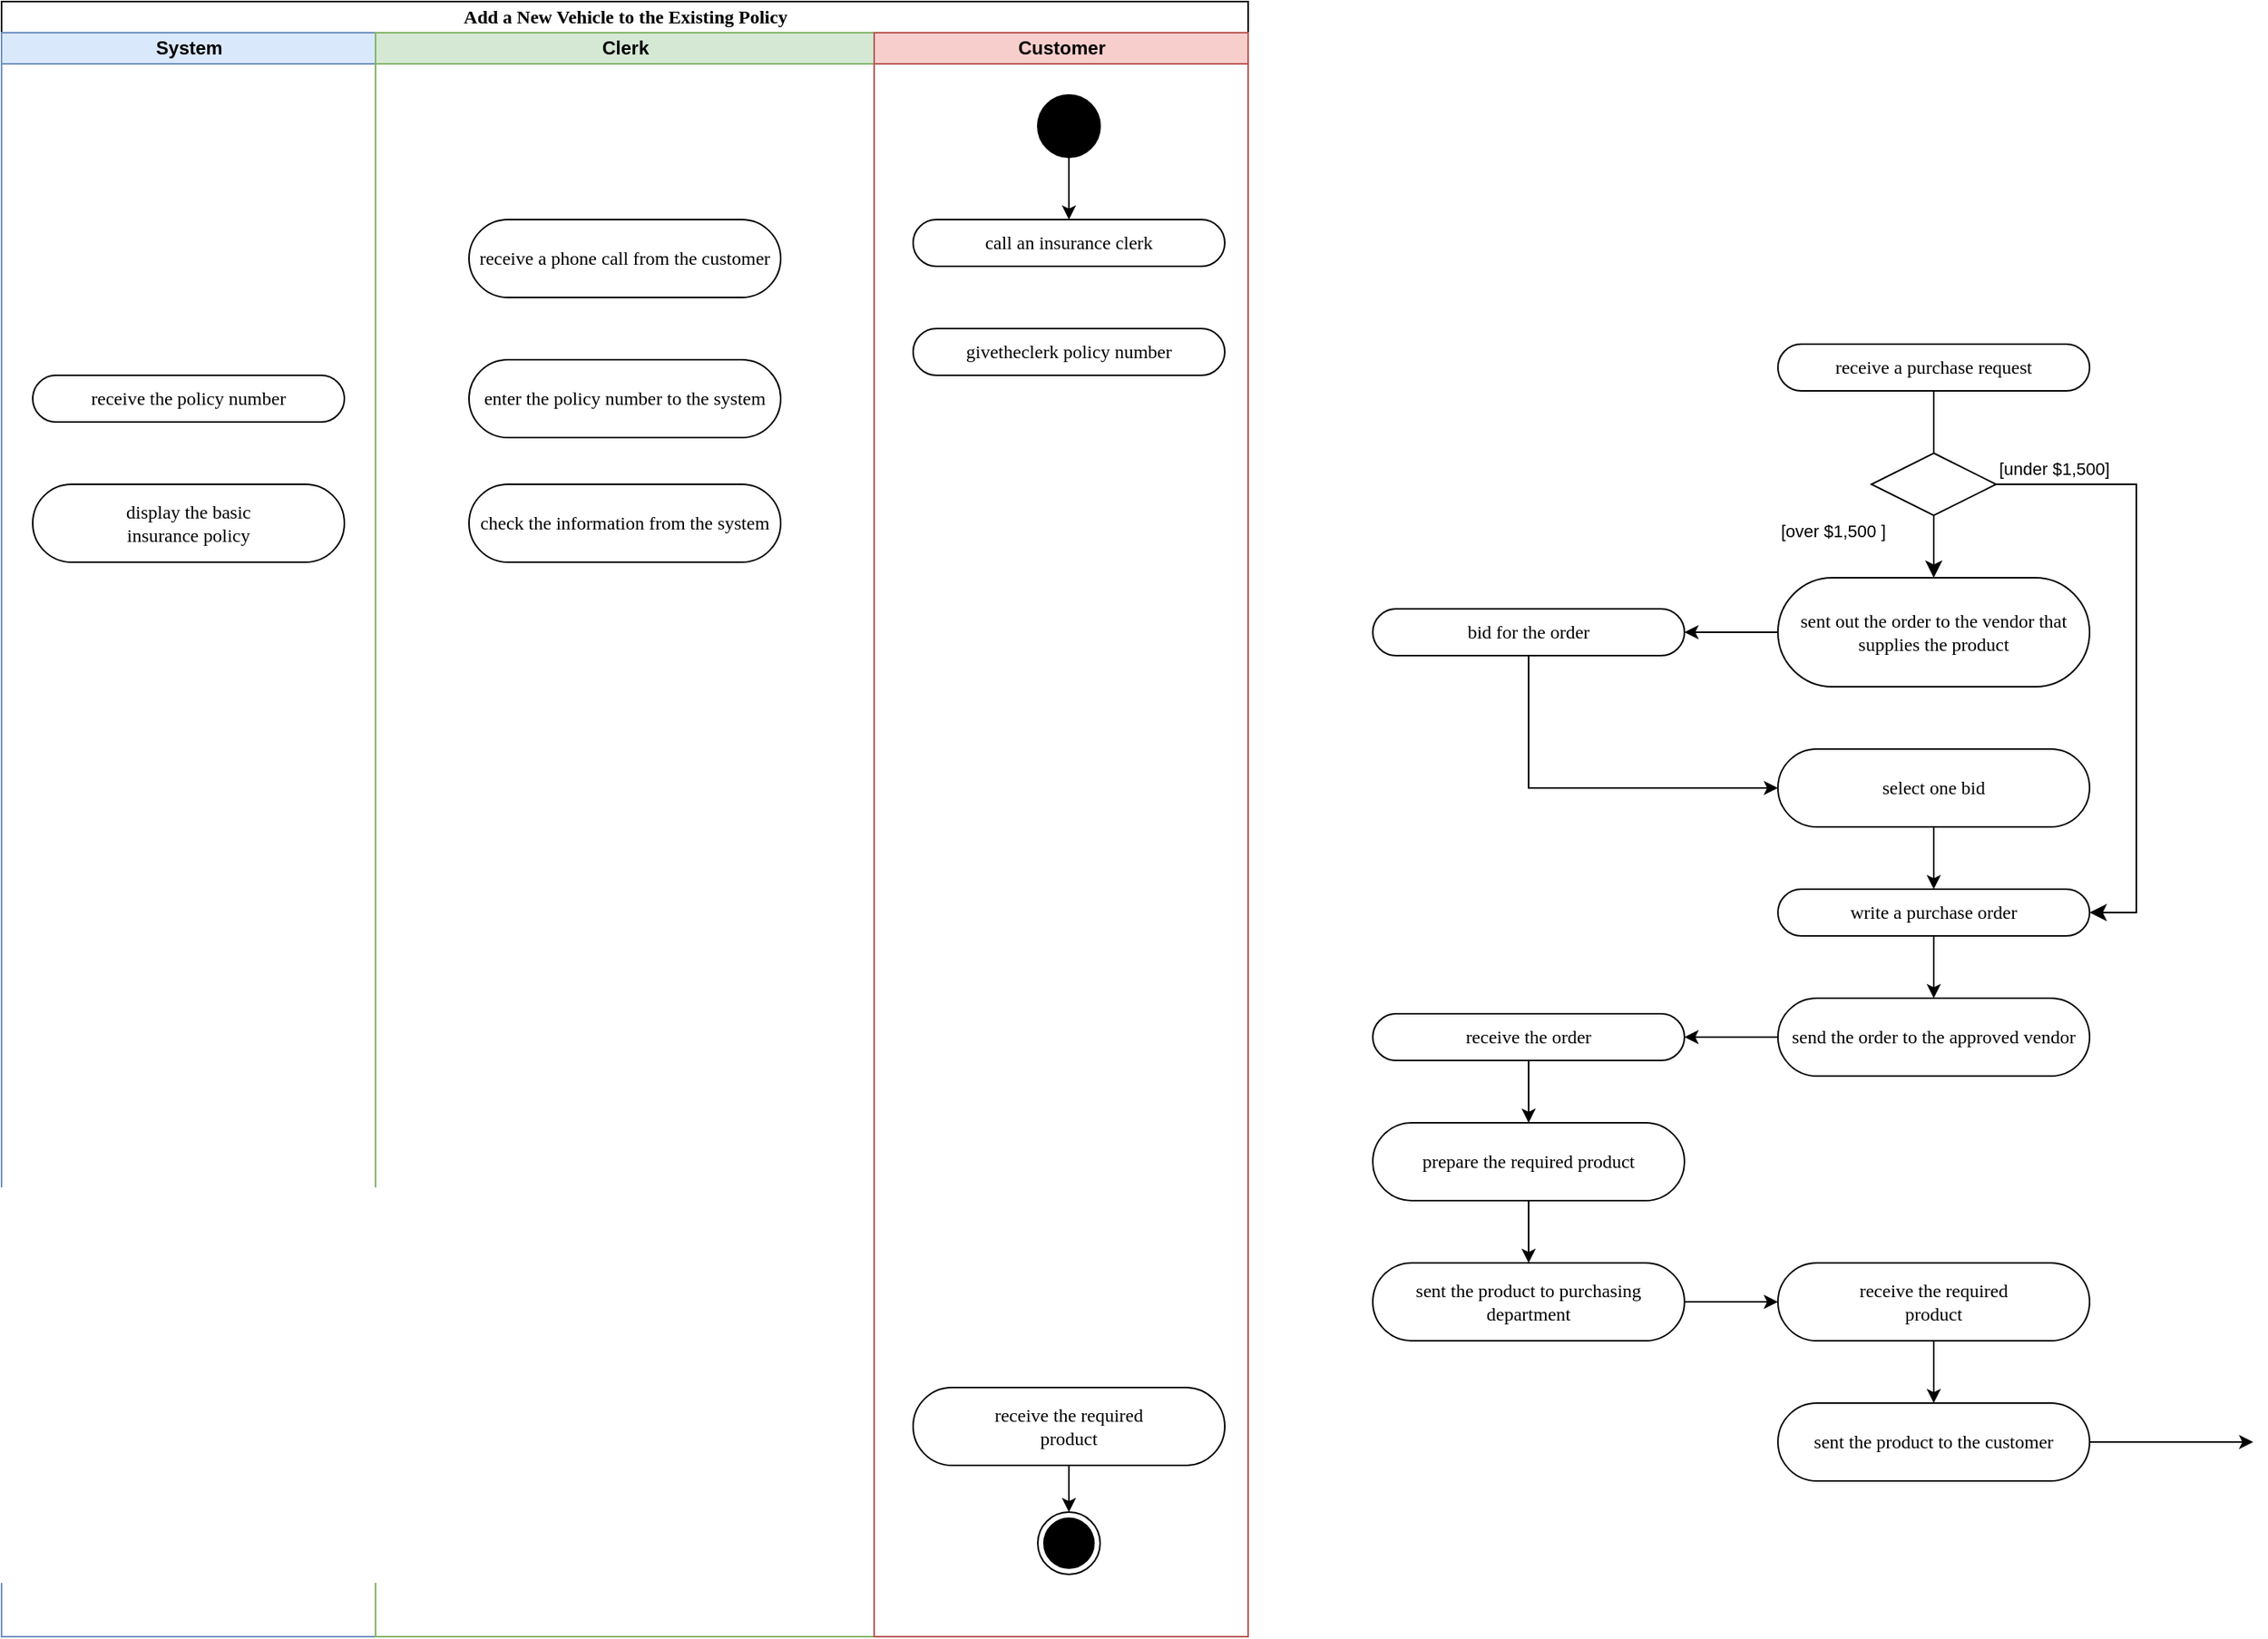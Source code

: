 <mxfile version="21.6.9" type="github">
  <diagram name="Page-1" id="0783ab3e-0a74-02c8-0abd-f7b4e66b4bec">
    <mxGraphModel dx="1279" dy="717" grid="1" gridSize="10" guides="1" tooltips="1" connect="1" arrows="1" fold="1" page="1" pageScale="1" pageWidth="850" pageHeight="1100" background="none" math="0" shadow="0">
      <root>
        <mxCell id="0" />
        <mxCell id="1" parent="0" />
        <mxCell id="UFD2ebjEW48Xa4xOQjo3-39" value="Add a New Vehicle to the Existing Policy" style="swimlane;html=1;childLayout=stackLayout;startSize=20;rounded=0;shadow=0;comic=0;labelBackgroundColor=none;strokeWidth=1;fontFamily=Verdana;fontSize=12;align=center;" vertex="1" parent="1">
          <mxGeometry x="90" y="30" width="800" height="1050" as="geometry" />
        </mxCell>
        <mxCell id="UFD2ebjEW48Xa4xOQjo3-40" value="System" style="swimlane;html=1;startSize=20;fillColor=#dae8fc;strokeColor=#6c8ebf;" vertex="1" parent="UFD2ebjEW48Xa4xOQjo3-39">
          <mxGeometry y="20" width="240" height="1030" as="geometry" />
        </mxCell>
        <mxCell id="UFD2ebjEW48Xa4xOQjo3-80" value="receive the policy number" style="rounded=1;whiteSpace=wrap;html=1;shadow=0;comic=0;labelBackgroundColor=none;strokeWidth=1;fontFamily=Verdana;fontSize=12;align=center;arcSize=50;" vertex="1" parent="UFD2ebjEW48Xa4xOQjo3-40">
          <mxGeometry x="20" y="220" width="200" height="30" as="geometry" />
        </mxCell>
        <mxCell id="UFD2ebjEW48Xa4xOQjo3-81" value="display the basic &lt;br/&gt;insurance policy" style="rounded=1;whiteSpace=wrap;html=1;shadow=0;comic=0;labelBackgroundColor=none;strokeWidth=1;fontFamily=Verdana;fontSize=12;align=center;arcSize=50;" vertex="1" parent="UFD2ebjEW48Xa4xOQjo3-40">
          <mxGeometry x="20" y="290" width="200" height="50" as="geometry" />
        </mxCell>
        <mxCell id="UFD2ebjEW48Xa4xOQjo3-47" value="Clerk" style="swimlane;html=1;startSize=20;fillColor=#d5e8d4;strokeColor=#82b366;" vertex="1" parent="UFD2ebjEW48Xa4xOQjo3-39">
          <mxGeometry x="240" y="20" width="320" height="1030" as="geometry" />
        </mxCell>
        <mxCell id="UFD2ebjEW48Xa4xOQjo3-77" value="receive a phone call from the customer" style="rounded=1;whiteSpace=wrap;html=1;shadow=0;comic=0;labelBackgroundColor=none;strokeWidth=1;fontFamily=Verdana;fontSize=12;align=center;arcSize=50;" vertex="1" parent="UFD2ebjEW48Xa4xOQjo3-47">
          <mxGeometry x="60" y="120" width="200" height="50" as="geometry" />
        </mxCell>
        <mxCell id="UFD2ebjEW48Xa4xOQjo3-79" value="enter the policy number to the system" style="rounded=1;whiteSpace=wrap;html=1;shadow=0;comic=0;labelBackgroundColor=none;strokeWidth=1;fontFamily=Verdana;fontSize=12;align=center;arcSize=50;" vertex="1" parent="UFD2ebjEW48Xa4xOQjo3-47">
          <mxGeometry x="60" y="210" width="200" height="50" as="geometry" />
        </mxCell>
        <mxCell id="UFD2ebjEW48Xa4xOQjo3-82" value="check the information from the system" style="rounded=1;whiteSpace=wrap;html=1;shadow=0;comic=0;labelBackgroundColor=none;strokeWidth=1;fontFamily=Verdana;fontSize=12;align=center;arcSize=50;" vertex="1" parent="UFD2ebjEW48Xa4xOQjo3-47">
          <mxGeometry x="60" y="290" width="200" height="50" as="geometry" />
        </mxCell>
        <mxCell id="UFD2ebjEW48Xa4xOQjo3-65" value="Customer" style="swimlane;html=1;startSize=20;fillColor=#f8cecc;strokeColor=#b85450;" vertex="1" parent="UFD2ebjEW48Xa4xOQjo3-39">
          <mxGeometry x="560" y="20" width="240" height="1030" as="geometry" />
        </mxCell>
        <mxCell id="UFD2ebjEW48Xa4xOQjo3-66" style="edgeStyle=orthogonalEdgeStyle;rounded=0;html=1;labelBackgroundColor=none;startArrow=none;startFill=0;startSize=6;endArrow=classic;endFill=1;endSize=6;jettySize=auto;orthogonalLoop=1;strokeWidth=1;fontFamily=Verdana;fontSize=12" edge="1" parent="UFD2ebjEW48Xa4xOQjo3-65" source="UFD2ebjEW48Xa4xOQjo3-67" target="UFD2ebjEW48Xa4xOQjo3-69">
          <mxGeometry relative="1" as="geometry" />
        </mxCell>
        <mxCell id="UFD2ebjEW48Xa4xOQjo3-67" value="" style="ellipse;whiteSpace=wrap;html=1;rounded=0;shadow=0;comic=0;labelBackgroundColor=none;strokeWidth=1;fillColor=#000000;fontFamily=Verdana;fontSize=12;align=center;" vertex="1" parent="UFD2ebjEW48Xa4xOQjo3-65">
          <mxGeometry x="105" y="40" width="40" height="40" as="geometry" />
        </mxCell>
        <mxCell id="UFD2ebjEW48Xa4xOQjo3-69" value="call an insurance clerk" style="rounded=1;whiteSpace=wrap;html=1;shadow=0;comic=0;labelBackgroundColor=none;strokeWidth=1;fontFamily=Verdana;fontSize=12;align=center;arcSize=50;" vertex="1" parent="UFD2ebjEW48Xa4xOQjo3-65">
          <mxGeometry x="25" y="120" width="200" height="30" as="geometry" />
        </mxCell>
        <mxCell id="UFD2ebjEW48Xa4xOQjo3-70" value="givetheclerk policy number" style="rounded=1;whiteSpace=wrap;html=1;shadow=0;comic=0;labelBackgroundColor=none;strokeWidth=1;fontFamily=Verdana;fontSize=12;align=center;arcSize=50;" vertex="1" parent="UFD2ebjEW48Xa4xOQjo3-65">
          <mxGeometry x="25" y="190" width="200" height="30" as="geometry" />
        </mxCell>
        <mxCell id="UFD2ebjEW48Xa4xOQjo3-71" value="" style="edgeStyle=orthogonalEdgeStyle;rounded=0;orthogonalLoop=1;jettySize=auto;html=1;" edge="1" parent="UFD2ebjEW48Xa4xOQjo3-65" source="UFD2ebjEW48Xa4xOQjo3-72" target="UFD2ebjEW48Xa4xOQjo3-73">
          <mxGeometry relative="1" as="geometry" />
        </mxCell>
        <mxCell id="UFD2ebjEW48Xa4xOQjo3-72" value="receive the required &lt;br&gt;product" style="rounded=1;whiteSpace=wrap;html=1;shadow=0;comic=0;labelBackgroundColor=none;strokeWidth=1;fontFamily=Verdana;fontSize=12;align=center;arcSize=50;" vertex="1" parent="UFD2ebjEW48Xa4xOQjo3-65">
          <mxGeometry x="25" y="870" width="200" height="50" as="geometry" />
        </mxCell>
        <mxCell id="UFD2ebjEW48Xa4xOQjo3-73" value="" style="ellipse;html=1;shape=endState;fillColor=#000000;strokeColor=#000000;" vertex="1" parent="UFD2ebjEW48Xa4xOQjo3-65">
          <mxGeometry x="105" y="950" width="40" height="40" as="geometry" />
        </mxCell>
        <mxCell id="UFD2ebjEW48Xa4xOQjo3-41" value="bid for the order" style="rounded=1;whiteSpace=wrap;html=1;shadow=0;comic=0;labelBackgroundColor=none;strokeWidth=1;fontFamily=Verdana;fontSize=12;align=center;arcSize=50;" vertex="1" parent="1">
          <mxGeometry x="970" y="420" width="200" height="30" as="geometry" />
        </mxCell>
        <mxCell id="UFD2ebjEW48Xa4xOQjo3-42" value="" style="edgeStyle=orthogonalEdgeStyle;rounded=0;orthogonalLoop=1;jettySize=auto;html=1;" edge="1" parent="1" source="UFD2ebjEW48Xa4xOQjo3-43" target="UFD2ebjEW48Xa4xOQjo3-45">
          <mxGeometry relative="1" as="geometry" />
        </mxCell>
        <mxCell id="UFD2ebjEW48Xa4xOQjo3-43" value="receive the order" style="rounded=1;whiteSpace=wrap;html=1;shadow=0;comic=0;labelBackgroundColor=none;strokeWidth=1;fontFamily=Verdana;fontSize=12;align=center;arcSize=50;" vertex="1" parent="1">
          <mxGeometry x="970" y="680" width="200" height="30" as="geometry" />
        </mxCell>
        <mxCell id="UFD2ebjEW48Xa4xOQjo3-44" value="" style="edgeStyle=orthogonalEdgeStyle;rounded=0;orthogonalLoop=1;jettySize=auto;html=1;" edge="1" parent="1" source="UFD2ebjEW48Xa4xOQjo3-45" target="UFD2ebjEW48Xa4xOQjo3-46">
          <mxGeometry relative="1" as="geometry" />
        </mxCell>
        <mxCell id="UFD2ebjEW48Xa4xOQjo3-45" value="prepare the required product" style="rounded=1;whiteSpace=wrap;html=1;shadow=0;comic=0;labelBackgroundColor=none;strokeWidth=1;fontFamily=Verdana;fontSize=12;align=center;arcSize=50;" vertex="1" parent="1">
          <mxGeometry x="970" y="750" width="200" height="50" as="geometry" />
        </mxCell>
        <mxCell id="UFD2ebjEW48Xa4xOQjo3-46" value="sent the product to purchasing department" style="rounded=1;whiteSpace=wrap;html=1;shadow=0;comic=0;labelBackgroundColor=none;strokeWidth=1;fontFamily=Verdana;fontSize=12;align=center;arcSize=50;" vertex="1" parent="1">
          <mxGeometry x="970" y="840" width="200" height="50" as="geometry" />
        </mxCell>
        <mxCell id="UFD2ebjEW48Xa4xOQjo3-48" style="edgeStyle=orthogonalEdgeStyle;rounded=0;orthogonalLoop=1;jettySize=auto;html=1;entryX=0.5;entryY=0;entryDx=0;entryDy=0;endArrow=open;endFill=0;" edge="1" parent="1" source="UFD2ebjEW48Xa4xOQjo3-49">
          <mxGeometry relative="1" as="geometry">
            <mxPoint x="1330" y="330" as="targetPoint" />
          </mxGeometry>
        </mxCell>
        <mxCell id="UFD2ebjEW48Xa4xOQjo3-49" value="receive a purchase request" style="rounded=1;whiteSpace=wrap;html=1;shadow=0;comic=0;labelBackgroundColor=none;strokeWidth=1;fontFamily=Verdana;fontSize=12;align=center;arcSize=50;" vertex="1" parent="1">
          <mxGeometry x="1230" y="250" width="200" height="30" as="geometry" />
        </mxCell>
        <mxCell id="UFD2ebjEW48Xa4xOQjo3-50" value="" style="rhombus;whiteSpace=wrap;html=1;" vertex="1" parent="1">
          <mxGeometry x="1290" y="320" width="80" height="40" as="geometry" />
        </mxCell>
        <mxCell id="UFD2ebjEW48Xa4xOQjo3-51" value="send the order to the approved vendor" style="rounded=1;whiteSpace=wrap;html=1;shadow=0;comic=0;labelBackgroundColor=none;strokeWidth=1;fontFamily=Verdana;fontSize=12;align=center;arcSize=50;" vertex="1" parent="1">
          <mxGeometry x="1230" y="670" width="200" height="50" as="geometry" />
        </mxCell>
        <mxCell id="UFD2ebjEW48Xa4xOQjo3-52" value="" style="edgeStyle=orthogonalEdgeStyle;rounded=0;orthogonalLoop=1;jettySize=auto;html=1;endArrow=classic;endFill=1;" edge="1" parent="1" source="UFD2ebjEW48Xa4xOQjo3-53" target="UFD2ebjEW48Xa4xOQjo3-51">
          <mxGeometry relative="1" as="geometry" />
        </mxCell>
        <mxCell id="UFD2ebjEW48Xa4xOQjo3-53" value="write a purchase order" style="rounded=1;whiteSpace=wrap;html=1;shadow=0;comic=0;labelBackgroundColor=none;strokeWidth=1;fontFamily=Verdana;fontSize=12;align=center;arcSize=50;" vertex="1" parent="1">
          <mxGeometry x="1230" y="600" width="200" height="30" as="geometry" />
        </mxCell>
        <mxCell id="UFD2ebjEW48Xa4xOQjo3-54" value="[under&amp;nbsp;$1,500]" style="edgeStyle=orthogonalEdgeStyle;html=1;align=left;verticalAlign=middle;endArrow=classic;endSize=8;rounded=0;exitX=1;exitY=0.5;exitDx=0;exitDy=0;fontSize=11;fontStyle=0;entryX=1;entryY=0.5;entryDx=0;entryDy=0;endFill=1;" edge="1" parent="1" source="UFD2ebjEW48Xa4xOQjo3-50" target="UFD2ebjEW48Xa4xOQjo3-53">
          <mxGeometry x="-1" y="10" relative="1" as="geometry">
            <mxPoint x="1370" y="440" as="targetPoint" />
            <mxPoint x="1320" y="340" as="sourcePoint" />
            <Array as="points">
              <mxPoint x="1460" y="340" />
              <mxPoint x="1460" y="615" />
            </Array>
            <mxPoint as="offset" />
          </mxGeometry>
        </mxCell>
        <mxCell id="UFD2ebjEW48Xa4xOQjo3-55" value="sent out the order to the vendor&amp;nbsp;that supplies the product" style="rounded=1;whiteSpace=wrap;html=1;shadow=0;comic=0;labelBackgroundColor=none;strokeWidth=1;fontFamily=Verdana;fontSize=12;align=center;arcSize=50;" vertex="1" parent="1">
          <mxGeometry x="1230" y="400" width="200" height="70" as="geometry" />
        </mxCell>
        <mxCell id="UFD2ebjEW48Xa4xOQjo3-56" value="[over&amp;nbsp;$1,500 ]" style="edgeStyle=orthogonalEdgeStyle;html=1;align=left;verticalAlign=middle;endArrow=classic;endSize=8;rounded=0;fontSize=11;exitX=0.5;exitY=1;exitDx=0;exitDy=0;entryX=0.5;entryY=0;entryDx=0;entryDy=0;endFill=1;" edge="1" parent="1" source="UFD2ebjEW48Xa4xOQjo3-50" target="UFD2ebjEW48Xa4xOQjo3-55">
          <mxGeometry x="-0.5" y="-100" relative="1" as="geometry">
            <mxPoint x="1200" y="620" as="targetPoint" />
            <mxPoint x="1295.027" y="340.029" as="sourcePoint" />
            <Array as="points">
              <mxPoint x="1330" y="380" />
              <mxPoint x="1330" y="380" />
            </Array>
            <mxPoint as="offset" />
          </mxGeometry>
        </mxCell>
        <mxCell id="UFD2ebjEW48Xa4xOQjo3-57" style="edgeStyle=orthogonalEdgeStyle;rounded=0;orthogonalLoop=1;jettySize=auto;html=1;entryX=0.5;entryY=0;entryDx=0;entryDy=0;" edge="1" parent="1" source="UFD2ebjEW48Xa4xOQjo3-58" target="UFD2ebjEW48Xa4xOQjo3-53">
          <mxGeometry relative="1" as="geometry">
            <mxPoint x="1350" y="600" as="targetPoint" />
            <Array as="points" />
          </mxGeometry>
        </mxCell>
        <mxCell id="UFD2ebjEW48Xa4xOQjo3-58" value=" select one bid" style="rounded=1;whiteSpace=wrap;html=1;shadow=0;comic=0;labelBackgroundColor=none;strokeWidth=1;fontFamily=Verdana;fontSize=12;align=center;arcSize=50;" vertex="1" parent="1">
          <mxGeometry x="1230" y="510" width="200" height="50" as="geometry" />
        </mxCell>
        <mxCell id="UFD2ebjEW48Xa4xOQjo3-59" value="" style="edgeStyle=orthogonalEdgeStyle;rounded=0;orthogonalLoop=1;jettySize=auto;html=1;" edge="1" parent="1" source="UFD2ebjEW48Xa4xOQjo3-60" target="UFD2ebjEW48Xa4xOQjo3-61">
          <mxGeometry relative="1" as="geometry" />
        </mxCell>
        <mxCell id="UFD2ebjEW48Xa4xOQjo3-60" value="receive the required &lt;br&gt;product" style="rounded=1;whiteSpace=wrap;html=1;shadow=0;comic=0;labelBackgroundColor=none;strokeWidth=1;fontFamily=Verdana;fontSize=12;align=center;arcSize=50;" vertex="1" parent="1">
          <mxGeometry x="1230" y="840" width="200" height="50" as="geometry" />
        </mxCell>
        <mxCell id="UFD2ebjEW48Xa4xOQjo3-61" value="sent the product to the customer" style="rounded=1;whiteSpace=wrap;html=1;shadow=0;comic=0;labelBackgroundColor=none;strokeWidth=1;fontFamily=Verdana;fontSize=12;align=center;arcSize=50;" vertex="1" parent="1">
          <mxGeometry x="1230" y="930" width="200" height="50" as="geometry" />
        </mxCell>
        <mxCell id="UFD2ebjEW48Xa4xOQjo3-63" style="edgeStyle=orthogonalEdgeStyle;rounded=0;orthogonalLoop=1;jettySize=auto;html=1;entryX=1;entryY=0.5;entryDx=0;entryDy=0;" edge="1" parent="1" source="UFD2ebjEW48Xa4xOQjo3-55" target="UFD2ebjEW48Xa4xOQjo3-41">
          <mxGeometry relative="1" as="geometry">
            <Array as="points">
              <mxPoint x="1180" y="435" />
              <mxPoint x="1180" y="435" />
            </Array>
          </mxGeometry>
        </mxCell>
        <mxCell id="UFD2ebjEW48Xa4xOQjo3-64" style="edgeStyle=orthogonalEdgeStyle;rounded=0;orthogonalLoop=1;jettySize=auto;html=1;entryX=0;entryY=0.5;entryDx=0;entryDy=0;exitX=0.5;exitY=1;exitDx=0;exitDy=0;" edge="1" parent="1" source="UFD2ebjEW48Xa4xOQjo3-41" target="UFD2ebjEW48Xa4xOQjo3-58">
          <mxGeometry relative="1" as="geometry">
            <mxPoint x="1070.004" y="170.0" as="sourcePoint" />
            <mxPoint x="1219.97" y="475" as="targetPoint" />
            <Array as="points">
              <mxPoint x="1070" y="535" />
            </Array>
          </mxGeometry>
        </mxCell>
        <mxCell id="UFD2ebjEW48Xa4xOQjo3-74" value="" style="edgeStyle=orthogonalEdgeStyle;rounded=0;orthogonalLoop=1;jettySize=auto;html=1;" edge="1" parent="1" source="UFD2ebjEW48Xa4xOQjo3-51" target="UFD2ebjEW48Xa4xOQjo3-43">
          <mxGeometry relative="1" as="geometry" />
        </mxCell>
        <mxCell id="UFD2ebjEW48Xa4xOQjo3-75" value="" style="edgeStyle=orthogonalEdgeStyle;rounded=0;orthogonalLoop=1;jettySize=auto;html=1;" edge="1" parent="1" source="UFD2ebjEW48Xa4xOQjo3-46" target="UFD2ebjEW48Xa4xOQjo3-60">
          <mxGeometry relative="1" as="geometry" />
        </mxCell>
        <mxCell id="UFD2ebjEW48Xa4xOQjo3-76" value="" style="edgeStyle=orthogonalEdgeStyle;rounded=0;orthogonalLoop=1;jettySize=auto;html=1;" edge="1" parent="1" source="UFD2ebjEW48Xa4xOQjo3-61">
          <mxGeometry relative="1" as="geometry">
            <mxPoint x="1535" y="955.0" as="targetPoint" />
          </mxGeometry>
        </mxCell>
      </root>
    </mxGraphModel>
  </diagram>
</mxfile>
